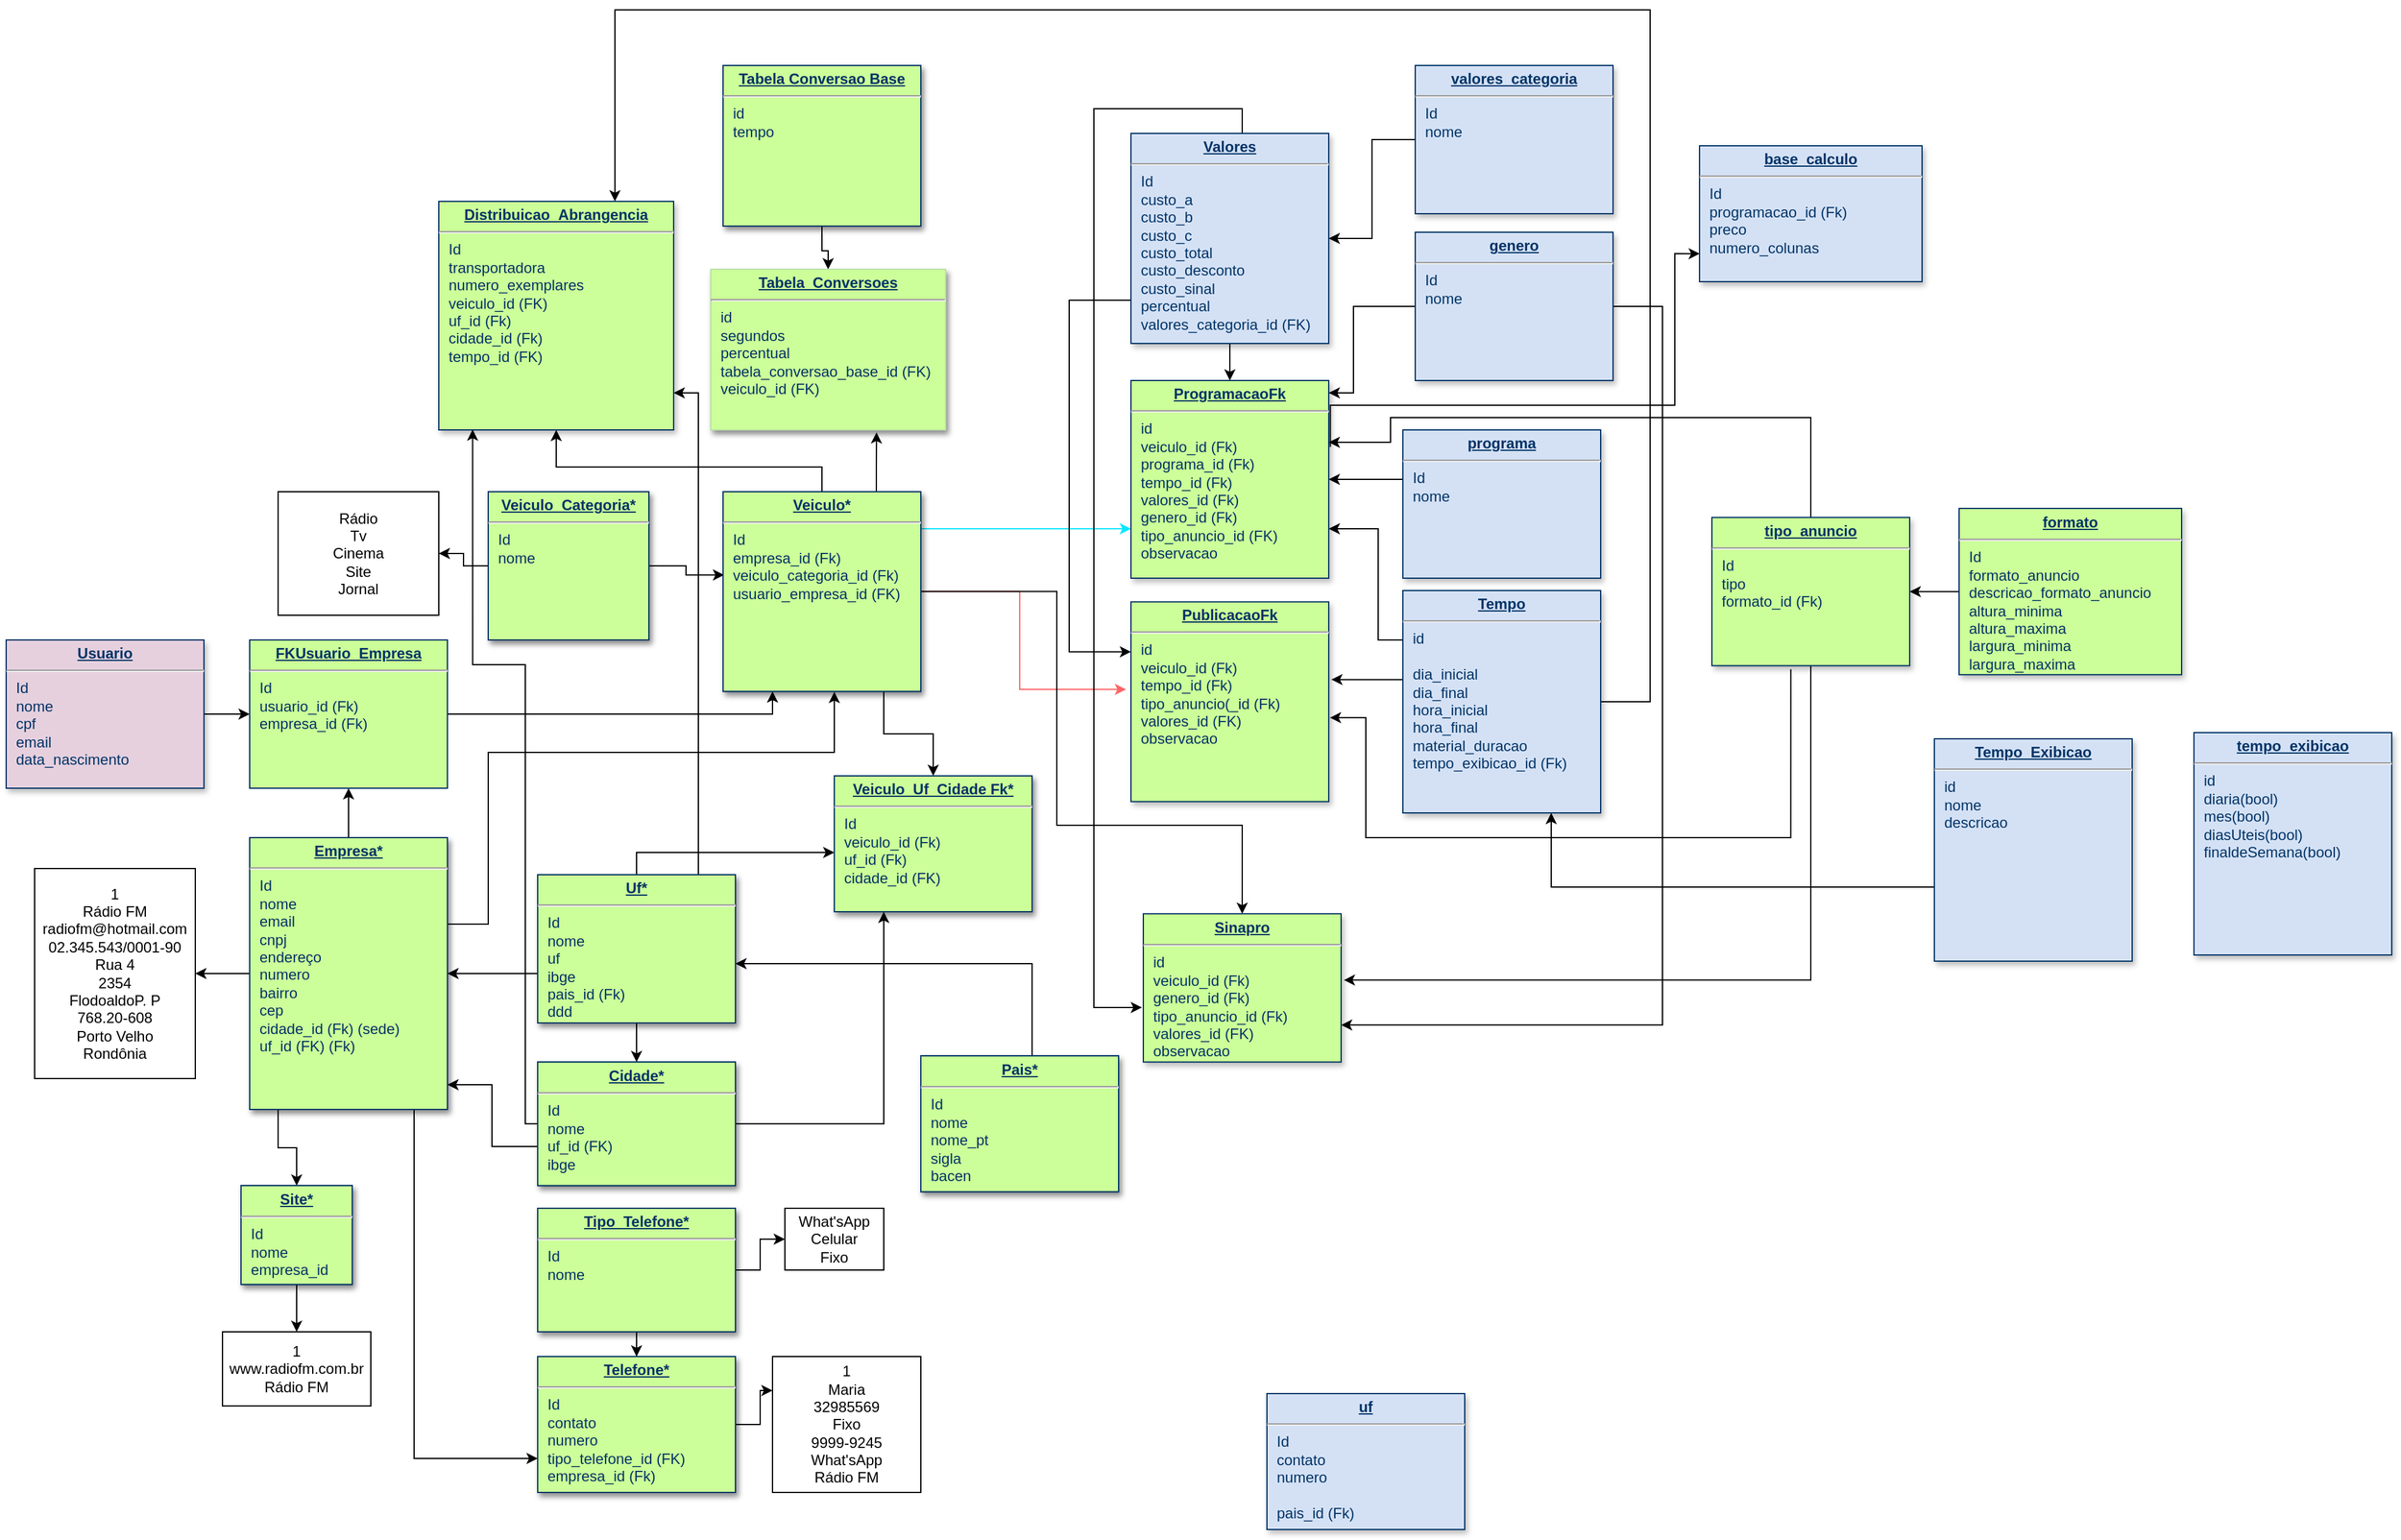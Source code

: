 <mxfile version="12.8.8" type="github">
  <diagram id="VvqGy8qrrSqzTx67XHq5" name="Página-1">
    <mxGraphModel dx="2913" dy="1724" grid="1" gridSize="10" guides="1" tooltips="1" connect="1" arrows="1" fold="1" page="1" pageScale="1" pageWidth="827" pageHeight="1169" math="0" shadow="0">
      <root>
        <mxCell id="0" />
        <mxCell id="1" parent="0" />
        <mxCell id="IHVAyDiuJe2hWlR-bfKC-25" style="edgeStyle=orthogonalEdgeStyle;rounded=0;orthogonalLoop=1;jettySize=auto;html=1;" parent="1" source="IHVAyDiuJe2hWlR-bfKC-1" target="IHVAyDiuJe2hWlR-bfKC-2" edge="1">
          <mxGeometry relative="1" as="geometry" />
        </mxCell>
        <mxCell id="IHVAyDiuJe2hWlR-bfKC-1" value="&lt;p style=&quot;margin: 0px ; margin-top: 4px ; text-align: center ; text-decoration: underline&quot;&gt;&lt;b&gt;Usuario&lt;/b&gt;&lt;/p&gt;&lt;hr&gt;&lt;p style=&quot;margin: 0px ; margin-left: 8px&quot;&gt;Id&lt;/p&gt;&lt;p style=&quot;margin: 0px ; margin-left: 8px&quot;&gt;nome&lt;/p&gt;&lt;p style=&quot;margin: 0px ; margin-left: 8px&quot;&gt;cpf&lt;/p&gt;&lt;p style=&quot;margin: 0px ; margin-left: 8px&quot;&gt;email&lt;/p&gt;&lt;p style=&quot;margin: 0px ; margin-left: 8px&quot;&gt;data_nascimento&lt;/p&gt;" style="verticalAlign=top;align=left;overflow=fill;fontSize=12;fontFamily=Helvetica;html=1;strokeColor=#003366;shadow=1;fillColor=#E6D0DE;fontColor=#003366" parent="1" vertex="1">
          <mxGeometry x="-980" y="170" width="160" height="120" as="geometry" />
        </mxCell>
        <mxCell id="IHVAyDiuJe2hWlR-bfKC-56" style="edgeStyle=orthogonalEdgeStyle;rounded=0;orthogonalLoop=1;jettySize=auto;html=1;entryX=0.25;entryY=1;entryDx=0;entryDy=0;" parent="1" source="IHVAyDiuJe2hWlR-bfKC-2" target="IHVAyDiuJe2hWlR-bfKC-7" edge="1">
          <mxGeometry relative="1" as="geometry">
            <Array as="points">
              <mxPoint x="-360" y="230" />
            </Array>
            <mxPoint x="-360" y="230" as="targetPoint" />
          </mxGeometry>
        </mxCell>
        <mxCell id="IHVAyDiuJe2hWlR-bfKC-2" value="&lt;p style=&quot;margin: 0px ; margin-top: 4px ; text-align: center ; text-decoration: underline&quot;&gt;&lt;b&gt;FKUsuario_Empresa&lt;/b&gt;&lt;/p&gt;&lt;hr&gt;&lt;p style=&quot;margin: 0px ; margin-left: 8px&quot;&gt;Id&lt;/p&gt;&lt;p style=&quot;margin: 0px ; margin-left: 8px&quot;&gt;usuario_id (Fk)&lt;/p&gt;&lt;p style=&quot;margin: 0px ; margin-left: 8px&quot;&gt;empresa_id (Fk)&lt;/p&gt;&lt;p style=&quot;margin: 0px ; margin-left: 8px&quot;&gt;&lt;br&gt;&lt;/p&gt;" style="verticalAlign=top;align=left;overflow=fill;fontSize=12;fontFamily=Helvetica;html=1;strokeColor=#003366;shadow=0;fillColor=#CCFF99;fontColor=#003366;direction=west;" parent="1" vertex="1">
          <mxGeometry x="-783" y="170" width="160" height="120" as="geometry" />
        </mxCell>
        <mxCell id="S3335GlJZNiLPeRAQWJQ-27" style="edgeStyle=orthogonalEdgeStyle;rounded=0;orthogonalLoop=1;jettySize=auto;html=1;entryX=0.005;entryY=0.417;entryDx=0;entryDy=0;entryPerimeter=0;" parent="1" source="IHVAyDiuJe2hWlR-bfKC-4" target="IHVAyDiuJe2hWlR-bfKC-7" edge="1">
          <mxGeometry relative="1" as="geometry" />
        </mxCell>
        <mxCell id="uRaay0qYqFroeMQSRzV6-13" style="edgeStyle=orthogonalEdgeStyle;rounded=0;orthogonalLoop=1;jettySize=auto;html=1;entryX=1;entryY=0.5;entryDx=0;entryDy=0;" parent="1" source="IHVAyDiuJe2hWlR-bfKC-4" target="uRaay0qYqFroeMQSRzV6-12" edge="1">
          <mxGeometry relative="1" as="geometry" />
        </mxCell>
        <mxCell id="IHVAyDiuJe2hWlR-bfKC-4" value="&lt;p style=&quot;margin: 0px ; margin-top: 4px ; text-align: center ; text-decoration: underline&quot;&gt;&lt;b&gt;Veiculo_Categoria*&lt;/b&gt;&lt;/p&gt;&lt;hr&gt;&lt;p style=&quot;margin: 0px ; margin-left: 8px&quot;&gt;Id&lt;/p&gt;&lt;p style=&quot;margin: 0px ; margin-left: 8px&quot;&gt;nome&lt;/p&gt;" style="verticalAlign=top;align=left;overflow=fill;fontSize=12;fontFamily=Helvetica;html=1;strokeColor=#003366;shadow=1;fillColor=#CCFF99;fontColor=#003366" parent="1" vertex="1">
          <mxGeometry x="-590" y="50" width="130" height="120" as="geometry" />
        </mxCell>
        <mxCell id="IHVAyDiuJe2hWlR-bfKC-70" style="edgeStyle=orthogonalEdgeStyle;rounded=0;orthogonalLoop=1;jettySize=auto;html=1;entryX=0;entryY=0.75;entryDx=0;entryDy=0;strokeColor=#0DE7FF;" parent="1" source="IHVAyDiuJe2hWlR-bfKC-7" target="IHVAyDiuJe2hWlR-bfKC-46" edge="1">
          <mxGeometry relative="1" as="geometry">
            <Array as="points">
              <mxPoint x="-150" y="80" />
              <mxPoint x="-150" y="80" />
            </Array>
          </mxGeometry>
        </mxCell>
        <mxCell id="S3335GlJZNiLPeRAQWJQ-18" style="edgeStyle=orthogonalEdgeStyle;rounded=0;orthogonalLoop=1;jettySize=auto;html=1;strokeColor=#FF6666;" parent="1" source="IHVAyDiuJe2hWlR-bfKC-7" edge="1">
          <mxGeometry relative="1" as="geometry">
            <mxPoint x="-74" y="210" as="targetPoint" />
            <Array as="points">
              <mxPoint x="-160" y="131" />
              <mxPoint x="-160" y="210" />
            </Array>
          </mxGeometry>
        </mxCell>
        <mxCell id="S3335GlJZNiLPeRAQWJQ-26" style="edgeStyle=orthogonalEdgeStyle;rounded=0;orthogonalLoop=1;jettySize=auto;html=1;entryX=0.706;entryY=1.015;entryDx=0;entryDy=0;entryPerimeter=0;" parent="1" source="IHVAyDiuJe2hWlR-bfKC-7" target="IHVAyDiuJe2hWlR-bfKC-72" edge="1">
          <mxGeometry relative="1" as="geometry">
            <mxPoint x="-320" y="-30" as="targetPoint" />
            <Array as="points">
              <mxPoint x="-276" y="30" />
              <mxPoint x="-276" y="30" />
            </Array>
          </mxGeometry>
        </mxCell>
        <mxCell id="VIZTpnqmuirVWNDH8mlG-4" style="edgeStyle=orthogonalEdgeStyle;rounded=0;orthogonalLoop=1;jettySize=auto;html=1;strokeColor=#000000;entryX=0.5;entryY=1;entryDx=0;entryDy=0;" parent="1" source="IHVAyDiuJe2hWlR-bfKC-7" target="Db5_0AzRxlFm09WnYyrj-18" edge="1">
          <mxGeometry relative="1" as="geometry">
            <mxPoint x="-460" y="-10" as="targetPoint" />
            <Array as="points">
              <mxPoint x="-320" y="30" />
              <mxPoint x="-535" y="30" />
            </Array>
          </mxGeometry>
        </mxCell>
        <mxCell id="3JUktmmr_IrkGArznt6v-7" style="edgeStyle=orthogonalEdgeStyle;rounded=0;orthogonalLoop=1;jettySize=auto;html=1;" parent="1" source="IHVAyDiuJe2hWlR-bfKC-7" target="S3335GlJZNiLPeRAQWJQ-48" edge="1">
          <mxGeometry relative="1" as="geometry">
            <Array as="points">
              <mxPoint x="-130" y="131" />
              <mxPoint x="-130" y="320" />
              <mxPoint x="20" y="320" />
            </Array>
          </mxGeometry>
        </mxCell>
        <mxCell id="uRaay0qYqFroeMQSRzV6-18" style="edgeStyle=orthogonalEdgeStyle;rounded=0;orthogonalLoop=1;jettySize=auto;html=1;entryX=0.5;entryY=0;entryDx=0;entryDy=0;" parent="1" source="IHVAyDiuJe2hWlR-bfKC-7" target="IHVAyDiuJe2hWlR-bfKC-83" edge="1">
          <mxGeometry relative="1" as="geometry">
            <Array as="points">
              <mxPoint x="-270" y="246" />
              <mxPoint x="-230" y="246" />
            </Array>
          </mxGeometry>
        </mxCell>
        <mxCell id="IHVAyDiuJe2hWlR-bfKC-7" value="&lt;p style=&quot;margin: 0px ; margin-top: 4px ; text-align: center ; text-decoration: underline&quot;&gt;&lt;b&gt;Veiculo*&lt;/b&gt;&lt;/p&gt;&lt;hr&gt;&lt;p style=&quot;margin: 0px ; margin-left: 8px&quot;&gt;Id&lt;/p&gt;&lt;p style=&quot;margin: 0px ; margin-left: 8px&quot;&gt;empresa_id (Fk)&lt;/p&gt;&lt;p style=&quot;margin: 0px ; margin-left: 8px&quot;&gt;veiculo_categoria_id (Fk)&lt;/p&gt;&lt;p style=&quot;margin: 0px ; margin-left: 8px&quot;&gt;usuario_empresa_id (FK)&lt;/p&gt;&lt;p style=&quot;margin: 0px 0px 0px 8px&quot;&gt;&lt;br&gt;&lt;/p&gt;&lt;div&gt;&lt;br&gt;&lt;/div&gt;&lt;p style=&quot;margin: 0px ; margin-left: 8px&quot;&gt;&lt;br&gt;&lt;/p&gt;" style="verticalAlign=top;align=left;overflow=fill;fontSize=12;fontFamily=Helvetica;html=1;strokeColor=#003366;shadow=1;fillColor=#CCFF99;fontColor=#003366" parent="1" vertex="1">
          <mxGeometry x="-400" y="50.0" width="160" height="161.64" as="geometry" />
        </mxCell>
        <mxCell id="IHVAyDiuJe2hWlR-bfKC-24" style="edgeStyle=orthogonalEdgeStyle;rounded=0;orthogonalLoop=1;jettySize=auto;html=1;entryX=0.5;entryY=0;entryDx=0;entryDy=0;" parent="1" source="IHVAyDiuJe2hWlR-bfKC-8" target="IHVAyDiuJe2hWlR-bfKC-2" edge="1">
          <mxGeometry relative="1" as="geometry" />
        </mxCell>
        <mxCell id="IHVAyDiuJe2hWlR-bfKC-57" style="edgeStyle=orthogonalEdgeStyle;rounded=0;orthogonalLoop=1;jettySize=auto;html=1;" parent="1" source="IHVAyDiuJe2hWlR-bfKC-8" edge="1">
          <mxGeometry relative="1" as="geometry">
            <mxPoint x="-310" y="212" as="targetPoint" />
            <Array as="points">
              <mxPoint x="-590" y="400" />
              <mxPoint x="-590" y="261" />
              <mxPoint x="-310" y="261" />
              <mxPoint x="-310" y="212" />
            </Array>
          </mxGeometry>
        </mxCell>
        <mxCell id="owEOn5q1X3vnZ0hOoGGE-1" style="edgeStyle=orthogonalEdgeStyle;rounded=0;orthogonalLoop=1;jettySize=auto;html=1;entryX=0;entryY=0.75;entryDx=0;entryDy=0;" parent="1" source="IHVAyDiuJe2hWlR-bfKC-8" target="IHVAyDiuJe2hWlR-bfKC-32" edge="1">
          <mxGeometry relative="1" as="geometry">
            <mxPoint x="-700" y="840" as="targetPoint" />
            <Array as="points">
              <mxPoint x="-650" y="833" />
            </Array>
          </mxGeometry>
        </mxCell>
        <mxCell id="pWZ6Bo8y2bVhWnRweAg2-1" style="edgeStyle=orthogonalEdgeStyle;rounded=0;orthogonalLoop=1;jettySize=auto;html=1;entryX=0.5;entryY=0;entryDx=0;entryDy=0;" parent="1" source="IHVAyDiuJe2hWlR-bfKC-8" target="IHVAyDiuJe2hWlR-bfKC-36" edge="1">
          <mxGeometry relative="1" as="geometry">
            <Array as="points">
              <mxPoint x="-760" y="581" />
              <mxPoint x="-745" y="581" />
            </Array>
          </mxGeometry>
        </mxCell>
        <mxCell id="uRaay0qYqFroeMQSRzV6-11" style="edgeStyle=orthogonalEdgeStyle;rounded=0;orthogonalLoop=1;jettySize=auto;html=1;entryX=1;entryY=0.5;entryDx=0;entryDy=0;" parent="1" source="IHVAyDiuJe2hWlR-bfKC-8" target="uRaay0qYqFroeMQSRzV6-8" edge="1">
          <mxGeometry relative="1" as="geometry" />
        </mxCell>
        <mxCell id="IHVAyDiuJe2hWlR-bfKC-8" value="&lt;p style=&quot;margin: 0px ; margin-top: 4px ; text-align: center ; text-decoration: underline&quot;&gt;&lt;b&gt;Empresa*&lt;/b&gt;&lt;/p&gt;&lt;hr&gt;&lt;p style=&quot;margin: 0px ; margin-left: 8px&quot;&gt;Id&lt;/p&gt;&lt;p style=&quot;margin: 0px ; margin-left: 8px&quot;&gt;nome&lt;/p&gt;&lt;p style=&quot;margin: 0px ; margin-left: 8px&quot;&gt;email&lt;/p&gt;&lt;p style=&quot;margin: 0px ; margin-left: 8px&quot;&gt;&lt;span&gt;cnpj&lt;/span&gt;&lt;br&gt;&lt;/p&gt;&lt;p style=&quot;margin: 0px ; margin-left: 8px&quot;&gt;endereço&lt;/p&gt;&lt;p style=&quot;margin: 0px ; margin-left: 8px&quot;&gt;numero&lt;/p&gt;&lt;p style=&quot;margin: 0px ; margin-left: 8px&quot;&gt;bairro&lt;/p&gt;&lt;p style=&quot;margin: 0px ; margin-left: 8px&quot;&gt;cep&lt;/p&gt;&lt;p style=&quot;margin: 0px ; margin-left: 8px&quot;&gt;cidade_id (Fk) (sede)&lt;/p&gt;&lt;p style=&quot;margin: 0px ; margin-left: 8px&quot;&gt;&lt;span&gt;uf_id (FK) (Fk)&lt;/span&gt;&lt;/p&gt;&lt;p style=&quot;margin: 0px ; margin-left: 8px&quot;&gt;&lt;br&gt;&lt;/p&gt;" style="verticalAlign=top;align=left;overflow=fill;fontSize=12;fontFamily=Helvetica;html=1;strokeColor=#003366;shadow=1;fillColor=#CCFF99;fontColor=#003366" parent="1" vertex="1">
          <mxGeometry x="-783" y="330" width="160" height="220" as="geometry" />
        </mxCell>
        <mxCell id="IHVAyDiuJe2hWlR-bfKC-61" style="edgeStyle=orthogonalEdgeStyle;rounded=0;orthogonalLoop=1;jettySize=auto;html=1;" parent="1" source="IHVAyDiuJe2hWlR-bfKC-18" target="IHVAyDiuJe2hWlR-bfKC-8" edge="1">
          <mxGeometry relative="1" as="geometry">
            <Array as="points">
              <mxPoint x="-587" y="580" />
              <mxPoint x="-587" y="530" />
            </Array>
          </mxGeometry>
        </mxCell>
        <mxCell id="S3335GlJZNiLPeRAQWJQ-10" style="edgeStyle=orthogonalEdgeStyle;rounded=0;orthogonalLoop=1;jettySize=auto;html=1;entryX=0.25;entryY=1;entryDx=0;entryDy=0;" parent="1" source="IHVAyDiuJe2hWlR-bfKC-18" target="IHVAyDiuJe2hWlR-bfKC-83" edge="1">
          <mxGeometry relative="1" as="geometry" />
        </mxCell>
        <mxCell id="IHVAyDiuJe2hWlR-bfKC-18" value="&lt;p style=&quot;margin: 0px ; margin-top: 4px ; text-align: center ; text-decoration: underline&quot;&gt;&lt;b&gt;Cidade*&lt;/b&gt;&lt;/p&gt;&lt;hr&gt;&lt;p style=&quot;margin: 0px ; margin-left: 8px&quot;&gt;Id&lt;/p&gt;&lt;p style=&quot;margin: 0px ; margin-left: 8px&quot;&gt;nome&lt;/p&gt;&lt;p style=&quot;margin: 0px ; margin-left: 8px&quot;&gt;uf_id (FK)&lt;/p&gt;&lt;p style=&quot;margin: 0px ; margin-left: 8px&quot;&gt;ibge&lt;/p&gt;&lt;p style=&quot;margin: 0px ; margin-left: 8px&quot;&gt;&lt;br&gt;&lt;/p&gt;" style="verticalAlign=top;align=left;overflow=fill;fontSize=12;fontFamily=Helvetica;html=1;strokeColor=#003366;shadow=1;fillColor=#CCFF99;fontColor=#003366" parent="1" vertex="1">
          <mxGeometry x="-550" y="511.64" width="160" height="100" as="geometry" />
        </mxCell>
        <mxCell id="IHVAyDiuJe2hWlR-bfKC-64" style="edgeStyle=orthogonalEdgeStyle;rounded=0;orthogonalLoop=1;jettySize=auto;html=1;entryX=0.5;entryY=0;entryDx=0;entryDy=0;" parent="1" source="IHVAyDiuJe2hWlR-bfKC-19" target="IHVAyDiuJe2hWlR-bfKC-18" edge="1">
          <mxGeometry relative="1" as="geometry" />
        </mxCell>
        <mxCell id="IHVAyDiuJe2hWlR-bfKC-65" style="edgeStyle=orthogonalEdgeStyle;rounded=0;orthogonalLoop=1;jettySize=auto;html=1;entryX=1;entryY=0.5;entryDx=0;entryDy=0;" parent="1" source="IHVAyDiuJe2hWlR-bfKC-19" target="IHVAyDiuJe2hWlR-bfKC-8" edge="1">
          <mxGeometry relative="1" as="geometry">
            <Array as="points">
              <mxPoint x="-570" y="440" />
              <mxPoint x="-570" y="440" />
            </Array>
          </mxGeometry>
        </mxCell>
        <mxCell id="S3335GlJZNiLPeRAQWJQ-12" style="edgeStyle=orthogonalEdgeStyle;rounded=0;orthogonalLoop=1;jettySize=auto;html=1;entryX=0;entryY=0.564;entryDx=0;entryDy=0;entryPerimeter=0;" parent="1" source="IHVAyDiuJe2hWlR-bfKC-19" target="IHVAyDiuJe2hWlR-bfKC-83" edge="1">
          <mxGeometry relative="1" as="geometry">
            <Array as="points">
              <mxPoint x="-470" y="342" />
            </Array>
          </mxGeometry>
        </mxCell>
        <mxCell id="IHVAyDiuJe2hWlR-bfKC-19" value="&lt;p style=&quot;margin: 0px ; margin-top: 4px ; text-align: center ; text-decoration: underline&quot;&gt;&lt;b&gt;Uf*&lt;/b&gt;&lt;/p&gt;&lt;hr&gt;&lt;p style=&quot;margin: 0px ; margin-left: 8px&quot;&gt;Id&lt;/p&gt;&lt;p style=&quot;margin: 0px ; margin-left: 8px&quot;&gt;nome&lt;/p&gt;&lt;p style=&quot;margin: 0px ; margin-left: 8px&quot;&gt;uf&lt;/p&gt;&lt;p style=&quot;margin: 0px ; margin-left: 8px&quot;&gt;ibge&lt;/p&gt;&lt;p style=&quot;margin: 0px ; margin-left: 8px&quot;&gt;pais_id (Fk)&lt;br&gt;&lt;/p&gt;&lt;p style=&quot;margin: 0px ; margin-left: 8px&quot;&gt;&lt;span&gt;ddd&lt;/span&gt;&lt;br&gt;&lt;/p&gt;&lt;p style=&quot;margin: 0px ; margin-left: 8px&quot;&gt;&lt;br&gt;&lt;/p&gt;" style="verticalAlign=top;align=left;overflow=fill;fontSize=12;fontFamily=Helvetica;html=1;strokeColor=#003366;shadow=1;fillColor=#CCFF99;fontColor=#003366" parent="1" vertex="1">
          <mxGeometry x="-550" y="360" width="160" height="120" as="geometry" />
        </mxCell>
        <mxCell id="IHVAyDiuJe2hWlR-bfKC-35" style="edgeStyle=orthogonalEdgeStyle;rounded=0;orthogonalLoop=1;jettySize=auto;html=1;" parent="1" source="IHVAyDiuJe2hWlR-bfKC-30" target="IHVAyDiuJe2hWlR-bfKC-32" edge="1">
          <mxGeometry relative="1" as="geometry" />
        </mxCell>
        <mxCell id="uRaay0qYqFroeMQSRzV6-2" style="edgeStyle=orthogonalEdgeStyle;rounded=0;orthogonalLoop=1;jettySize=auto;html=1;entryX=0;entryY=0.5;entryDx=0;entryDy=0;" parent="1" source="IHVAyDiuJe2hWlR-bfKC-30" target="pWZ6Bo8y2bVhWnRweAg2-4" edge="1">
          <mxGeometry relative="1" as="geometry" />
        </mxCell>
        <mxCell id="IHVAyDiuJe2hWlR-bfKC-30" value="&lt;p style=&quot;margin: 0px ; margin-top: 4px ; text-align: center ; text-decoration: underline&quot;&gt;&lt;b&gt;Tipo_Telefone*&lt;/b&gt;&lt;/p&gt;&lt;hr&gt;&lt;p style=&quot;margin: 0px ; margin-left: 8px&quot;&gt;Id&lt;/p&gt;&lt;p style=&quot;margin: 0px ; margin-left: 8px&quot;&gt;nome&lt;/p&gt;" style="verticalAlign=top;align=left;overflow=fill;fontSize=12;fontFamily=Helvetica;html=1;strokeColor=#003366;shadow=1;fillColor=#CCFF99;fontColor=#003366" parent="1" vertex="1">
          <mxGeometry x="-550" y="630" width="160" height="100" as="geometry" />
        </mxCell>
        <mxCell id="uRaay0qYqFroeMQSRzV6-4" style="edgeStyle=orthogonalEdgeStyle;rounded=0;orthogonalLoop=1;jettySize=auto;html=1;entryX=0;entryY=0.25;entryDx=0;entryDy=0;" parent="1" source="IHVAyDiuJe2hWlR-bfKC-32" target="uRaay0qYqFroeMQSRzV6-3" edge="1">
          <mxGeometry relative="1" as="geometry" />
        </mxCell>
        <mxCell id="IHVAyDiuJe2hWlR-bfKC-32" value="&lt;p style=&quot;margin: 0px ; margin-top: 4px ; text-align: center ; text-decoration: underline&quot;&gt;&lt;b&gt;Telefone*&lt;/b&gt;&lt;/p&gt;&lt;hr&gt;&lt;p style=&quot;margin: 0px ; margin-left: 8px&quot;&gt;Id&lt;/p&gt;&lt;p style=&quot;margin: 0px ; margin-left: 8px&quot;&gt;contato&lt;/p&gt;&lt;p style=&quot;margin: 0px ; margin-left: 8px&quot;&gt;numero&lt;/p&gt;&lt;p style=&quot;margin: 0px ; margin-left: 8px&quot;&gt;tipo_telefone_id (FK)&lt;/p&gt;&lt;p style=&quot;margin: 0px ; margin-left: 8px&quot;&gt;empresa_id (Fk)&lt;/p&gt;" style="verticalAlign=top;align=left;overflow=fill;fontSize=12;fontFamily=Helvetica;html=1;strokeColor=#003366;shadow=1;fillColor=#CCFF99;fontColor=#003366" parent="1" vertex="1">
          <mxGeometry x="-550" y="750" width="160" height="110" as="geometry" />
        </mxCell>
        <mxCell id="uRaay0qYqFroeMQSRzV6-6" style="edgeStyle=orthogonalEdgeStyle;rounded=0;orthogonalLoop=1;jettySize=auto;html=1;entryX=0.5;entryY=0;entryDx=0;entryDy=0;" parent="1" source="IHVAyDiuJe2hWlR-bfKC-36" target="uRaay0qYqFroeMQSRzV6-5" edge="1">
          <mxGeometry relative="1" as="geometry" />
        </mxCell>
        <mxCell id="IHVAyDiuJe2hWlR-bfKC-36" value="&lt;p style=&quot;margin: 0px ; margin-top: 4px ; text-align: center ; text-decoration: underline&quot;&gt;&lt;b&gt;Site*&lt;/b&gt;&lt;/p&gt;&lt;hr&gt;&lt;p style=&quot;margin: 0px ; margin-left: 8px&quot;&gt;Id&lt;/p&gt;&lt;p style=&quot;margin: 0px ; margin-left: 8px&quot;&gt;nome&lt;/p&gt;&lt;p style=&quot;margin: 0px ; margin-left: 8px&quot;&gt;empresa_id&lt;/p&gt;" style="verticalAlign=top;align=left;overflow=fill;fontSize=12;fontFamily=Helvetica;html=1;strokeColor=#003366;shadow=1;fillColor=#CCFF99;fontColor=#003366" parent="1" vertex="1">
          <mxGeometry x="-790" y="611.64" width="90" height="80" as="geometry" />
        </mxCell>
        <mxCell id="IHVAyDiuJe2hWlR-bfKC-49" style="edgeStyle=orthogonalEdgeStyle;rounded=0;orthogonalLoop=1;jettySize=auto;html=1;entryX=1;entryY=0.5;entryDx=0;entryDy=0;" parent="1" source="IHVAyDiuJe2hWlR-bfKC-43" target="IHVAyDiuJe2hWlR-bfKC-46" edge="1">
          <mxGeometry relative="1" as="geometry">
            <mxPoint x="100" y="40" as="targetPoint" />
            <Array as="points">
              <mxPoint x="120" y="40" />
              <mxPoint x="120" y="40" />
            </Array>
          </mxGeometry>
        </mxCell>
        <mxCell id="IHVAyDiuJe2hWlR-bfKC-43" value="&lt;p style=&quot;margin: 0px ; margin-top: 4px ; text-align: center ; text-decoration: underline&quot;&gt;&lt;b&gt;programa&lt;/b&gt;&lt;/p&gt;&lt;hr&gt;&lt;p style=&quot;margin: 0px ; margin-left: 8px&quot;&gt;Id&lt;/p&gt;&lt;p style=&quot;margin: 0px ; margin-left: 8px&quot;&gt;nome&lt;/p&gt;" style="verticalAlign=top;align=left;overflow=fill;fontSize=12;fontFamily=Helvetica;html=1;strokeColor=#003366;shadow=1;fillColor=#D4E1F5;fontColor=#003366" parent="1" vertex="1">
          <mxGeometry x="150" width="160" height="120" as="geometry" />
        </mxCell>
        <mxCell id="S3335GlJZNiLPeRAQWJQ-31" style="edgeStyle=orthogonalEdgeStyle;rounded=0;orthogonalLoop=1;jettySize=auto;html=1;exitX=0;exitY=0.25;exitDx=0;exitDy=0;entryX=1.013;entryY=0.389;entryDx=0;entryDy=0;strokeColor=#000000;entryPerimeter=0;" parent="1" source="IHVAyDiuJe2hWlR-bfKC-44" target="S3335GlJZNiLPeRAQWJQ-9" edge="1">
          <mxGeometry relative="1" as="geometry">
            <Array as="points">
              <mxPoint x="150" y="202" />
            </Array>
          </mxGeometry>
        </mxCell>
        <mxCell id="S3335GlJZNiLPeRAQWJQ-47" style="edgeStyle=orthogonalEdgeStyle;rounded=0;orthogonalLoop=1;jettySize=auto;html=1;strokeColor=#000000;entryX=1;entryY=0.75;entryDx=0;entryDy=0;" parent="1" source="IHVAyDiuJe2hWlR-bfKC-44" target="IHVAyDiuJe2hWlR-bfKC-46" edge="1">
          <mxGeometry relative="1" as="geometry">
            <mxPoint x="120" y="80" as="targetPoint" />
            <Array as="points">
              <mxPoint x="130" y="170" />
              <mxPoint x="130" y="80" />
            </Array>
          </mxGeometry>
        </mxCell>
        <mxCell id="qbDOcD4TU3z6iaF9TCTb-19" style="edgeStyle=orthogonalEdgeStyle;rounded=0;orthogonalLoop=1;jettySize=auto;html=1;entryX=0.75;entryY=0;entryDx=0;entryDy=0;" edge="1" parent="1" source="IHVAyDiuJe2hWlR-bfKC-44" target="Db5_0AzRxlFm09WnYyrj-18">
          <mxGeometry relative="1" as="geometry">
            <mxPoint x="340" y="-340" as="targetPoint" />
            <Array as="points">
              <mxPoint x="350" y="220" />
              <mxPoint x="350" y="-340" />
              <mxPoint x="-487" y="-340" />
            </Array>
          </mxGeometry>
        </mxCell>
        <mxCell id="IHVAyDiuJe2hWlR-bfKC-44" value="&lt;p style=&quot;margin: 0px ; margin-top: 4px ; text-align: center ; text-decoration: underline&quot;&gt;&lt;b&gt;Tempo&lt;/b&gt;&lt;/p&gt;&lt;hr&gt;&lt;p style=&quot;margin: 0px ; margin-left: 8px&quot;&gt;id&lt;/p&gt;&lt;p style=&quot;margin: 0px ; margin-left: 8px&quot;&gt;&lt;br&gt;&lt;/p&gt;&lt;p style=&quot;margin: 0px ; margin-left: 8px&quot;&gt;&lt;span&gt;dia_inicial&lt;/span&gt;&lt;br&gt;&lt;/p&gt;&lt;p style=&quot;margin: 0px ; margin-left: 8px&quot;&gt;dia_final&lt;/p&gt;&lt;p style=&quot;margin: 0px ; margin-left: 8px&quot;&gt;hora_inicial&lt;/p&gt;&lt;p style=&quot;margin: 0px ; margin-left: 8px&quot;&gt;hora_final&lt;/p&gt;&lt;p style=&quot;margin: 0px ; margin-left: 8px&quot;&gt;material_duracao&lt;/p&gt;&lt;p style=&quot;margin: 0px ; margin-left: 8px&quot;&gt;tempo_exibicao_id (Fk)&lt;/p&gt;" style="verticalAlign=top;align=left;overflow=fill;fontSize=12;fontFamily=Helvetica;html=1;strokeColor=#003366;shadow=1;fillColor=#D4E1F5;fontColor=#003366" parent="1" vertex="1">
          <mxGeometry x="150" y="130" width="160" height="180" as="geometry" />
        </mxCell>
        <mxCell id="Db5_0AzRxlFm09WnYyrj-17" style="edgeStyle=orthogonalEdgeStyle;rounded=0;orthogonalLoop=1;jettySize=auto;html=1;entryX=0.001;entryY=0.794;entryDx=0;entryDy=0;entryPerimeter=0;exitX=1.008;exitY=0.336;exitDx=0;exitDy=0;exitPerimeter=0;" parent="1" source="IHVAyDiuJe2hWlR-bfKC-46" target="Db5_0AzRxlFm09WnYyrj-10" edge="1">
          <mxGeometry relative="1" as="geometry">
            <mxPoint x="130" y="10" as="sourcePoint" />
            <Array as="points">
              <mxPoint x="91" y="-20" />
              <mxPoint x="370" y="-20" />
              <mxPoint x="370" y="-143" />
            </Array>
          </mxGeometry>
        </mxCell>
        <mxCell id="IHVAyDiuJe2hWlR-bfKC-46" value="&lt;p style=&quot;margin: 0px ; margin-top: 4px ; text-align: center ; text-decoration: underline&quot;&gt;&lt;b&gt;ProgramacaoFk&lt;/b&gt;&lt;/p&gt;&lt;hr&gt;&lt;p style=&quot;margin: 0px ; margin-left: 8px&quot;&gt;id&lt;/p&gt;&lt;p style=&quot;margin: 0px ; margin-left: 8px&quot;&gt;&lt;span&gt;veiculo_id (Fk)&lt;/span&gt;&lt;br&gt;&lt;/p&gt;&lt;p style=&quot;margin: 0px ; margin-left: 8px&quot;&gt;&lt;span&gt;programa_id (Fk)&lt;/span&gt;&lt;br&gt;&lt;/p&gt;&lt;p style=&quot;margin: 0px ; margin-left: 8px&quot;&gt;tempo_id (Fk)&lt;br&gt;&lt;/p&gt;&lt;p style=&quot;margin: 0px ; margin-left: 8px&quot;&gt;valores_id (Fk)&lt;/p&gt;&lt;p style=&quot;margin: 0px ; margin-left: 8px&quot;&gt;genero_id (Fk)&lt;/p&gt;&lt;p style=&quot;margin: 0px ; margin-left: 8px&quot;&gt;tipo_anuncio_id (FK)&lt;br&gt;&lt;/p&gt;&lt;p style=&quot;margin: 0px ; margin-left: 8px&quot;&gt;observacao&lt;/p&gt;&lt;p style=&quot;margin: 0px ; margin-left: 8px&quot;&gt;&lt;br&gt;&lt;/p&gt;&lt;p style=&quot;margin: 0px 0px 0px 8px&quot;&gt;&lt;br&gt;&lt;/p&gt;" style="verticalAlign=top;align=left;overflow=fill;fontSize=12;fontFamily=Helvetica;html=1;strokeColor=#003366;shadow=1;fillColor=#CCFF99;fontColor=#003366" parent="1" vertex="1">
          <mxGeometry x="-70" y="-40" width="160" height="160" as="geometry" />
        </mxCell>
        <mxCell id="IHVAyDiuJe2hWlR-bfKC-72" value="&lt;p style=&quot;margin: 0px ; margin-top: 4px ; text-align: center ; text-decoration: underline&quot;&gt;&lt;b&gt;Tabela_Conversoes&lt;/b&gt;&lt;/p&gt;&lt;hr&gt;&lt;p style=&quot;margin: 0px ; margin-left: 8px&quot;&gt;id&lt;/p&gt;&lt;p style=&quot;margin: 0px ; margin-left: 8px&quot;&gt;&lt;span&gt;segundos&lt;/span&gt;&lt;br&gt;&lt;/p&gt;&lt;p style=&quot;margin: 0px ; margin-left: 8px&quot;&gt;percentual&lt;/p&gt;&lt;p style=&quot;margin: 0px 0px 0px 8px&quot;&gt;tabela_conversao_base_id (FK)&lt;/p&gt;&lt;p style=&quot;margin: 0px ; margin-left: 8px&quot;&gt;veiculo_id (FK)&lt;/p&gt;" style="verticalAlign=top;align=left;overflow=fill;fontSize=12;fontFamily=Helvetica;html=1;strokeColor=#B9E0A5;shadow=1;fillColor=#99FF99;fontColor=#003366" parent="1" vertex="1">
          <mxGeometry x="-410" y="-130" width="190" height="130" as="geometry" />
        </mxCell>
        <mxCell id="IHVAyDiuJe2hWlR-bfKC-74" style="edgeStyle=orthogonalEdgeStyle;rounded=0;orthogonalLoop=1;jettySize=auto;html=1;" parent="1" source="IHVAyDiuJe2hWlR-bfKC-73" target="IHVAyDiuJe2hWlR-bfKC-72" edge="1">
          <mxGeometry relative="1" as="geometry" />
        </mxCell>
        <mxCell id="IHVAyDiuJe2hWlR-bfKC-73" value="&lt;p style=&quot;margin: 0px ; margin-top: 4px ; text-align: center ; text-decoration: underline&quot;&gt;&lt;b&gt;Tabela Conversao Base&lt;/b&gt;&lt;/p&gt;&lt;hr&gt;&lt;p style=&quot;margin: 0px ; margin-left: 8px&quot;&gt;id&lt;/p&gt;&lt;p style=&quot;margin: 0px ; margin-left: 8px&quot;&gt;tempo&lt;/p&gt;&lt;p style=&quot;margin: 0px ; margin-left: 8px&quot;&gt;&lt;br&gt;&lt;/p&gt;" style="verticalAlign=top;align=left;overflow=fill;fontSize=12;fontFamily=Helvetica;html=1;strokeColor=#003366;shadow=1;fillColor=#D4E1F5;fontColor=#003366" parent="1" vertex="1">
          <mxGeometry x="-400" y="-295" width="160" height="130" as="geometry" />
        </mxCell>
        <mxCell id="IHVAyDiuJe2hWlR-bfKC-83" value="&lt;p style=&quot;margin: 0px ; margin-top: 4px ; text-align: center ; text-decoration: underline&quot;&gt;&lt;b&gt;Veiculo_Uf_Cidade Fk*&lt;/b&gt;&lt;/p&gt;&lt;hr&gt;&lt;p style=&quot;margin: 0px ; margin-left: 8px&quot;&gt;Id&lt;/p&gt;&lt;p style=&quot;margin: 0px ; margin-left: 8px&quot;&gt;veiculo_id (Fk)&lt;/p&gt;&lt;p style=&quot;margin: 0px ; margin-left: 8px&quot;&gt;uf_id (Fk)&lt;/p&gt;&lt;p style=&quot;margin: 0px ; margin-left: 8px&quot;&gt;cidade_id (FK)&lt;/p&gt;" style="verticalAlign=top;align=left;overflow=fill;fontSize=12;fontFamily=Helvetica;html=1;strokeColor=#003366;shadow=1;fillColor=#CCFF99;fontColor=#003366" parent="1" vertex="1">
          <mxGeometry x="-310" y="280" width="160" height="110" as="geometry" />
        </mxCell>
        <mxCell id="S3335GlJZNiLPeRAQWJQ-9" value="&lt;p style=&quot;margin: 0px ; margin-top: 4px ; text-align: center ; text-decoration: underline&quot;&gt;&lt;b&gt;PublicacaoFk&lt;/b&gt;&lt;/p&gt;&lt;hr&gt;&lt;p style=&quot;margin: 0px ; margin-left: 8px&quot;&gt;id&lt;/p&gt;&lt;p style=&quot;margin: 0px ; margin-left: 8px&quot;&gt;&lt;span&gt;veiculo_id (Fk)&lt;/span&gt;&lt;br&gt;&lt;/p&gt;&lt;p style=&quot;margin: 0px ; margin-left: 8px&quot;&gt;&lt;span&gt;tempo_id (Fk)&lt;/span&gt;&lt;br&gt;&lt;/p&gt;&lt;p style=&quot;margin: 0px ; margin-left: 8px&quot;&gt;tipo_anuncio(_id (Fk)&lt;/p&gt;&lt;p style=&quot;margin: 0px ; margin-left: 8px&quot;&gt;valores_id (FK)&lt;/p&gt;&lt;p style=&quot;margin: 0px ; margin-left: 8px&quot;&gt;observacao&lt;/p&gt;&lt;p style=&quot;margin: 0px ; margin-left: 8px&quot;&gt;&lt;br&gt;&lt;/p&gt;&lt;p style=&quot;margin: 0px 0px 0px 8px&quot;&gt;&lt;br&gt;&lt;/p&gt;" style="verticalAlign=top;align=left;overflow=fill;fontSize=12;fontFamily=Helvetica;html=1;strokeColor=#003366;shadow=1;fillColor=#CCFF99;fontColor=#003366" parent="1" vertex="1">
          <mxGeometry x="-70" y="139.18" width="160" height="161.64" as="geometry" />
        </mxCell>
        <mxCell id="S3335GlJZNiLPeRAQWJQ-20" style="edgeStyle=orthogonalEdgeStyle;rounded=0;orthogonalLoop=1;jettySize=auto;html=1;entryX=1;entryY=0.5;entryDx=0;entryDy=0;" parent="1" source="S3335GlJZNiLPeRAQWJQ-14" target="S3335GlJZNiLPeRAQWJQ-15" edge="1">
          <mxGeometry relative="1" as="geometry" />
        </mxCell>
        <mxCell id="S3335GlJZNiLPeRAQWJQ-14" value="&lt;p style=&quot;margin: 0px ; margin-top: 4px ; text-align: center ; text-decoration: underline&quot;&gt;&lt;b&gt;formato&lt;/b&gt;&lt;/p&gt;&lt;hr&gt;&lt;p style=&quot;margin: 0px ; margin-left: 8px&quot;&gt;Id&lt;/p&gt;&lt;p style=&quot;margin: 0px ; margin-left: 8px&quot;&gt;formato_anuncio&lt;/p&gt;&lt;p style=&quot;margin: 0px ; margin-left: 8px&quot;&gt;descricao_formato_anuncio&lt;/p&gt;&lt;p style=&quot;margin: 0px ; margin-left: 8px&quot;&gt;altura_minima&lt;/p&gt;&lt;p style=&quot;margin: 0px ; margin-left: 8px&quot;&gt;altura_maxima&lt;br&gt;&lt;/p&gt;&lt;p style=&quot;margin: 0px 0px 0px 8px&quot;&gt;largura_minima&lt;/p&gt;&lt;p style=&quot;margin: 0px 0px 0px 8px&quot;&gt;largura_maxima&lt;/p&gt;&lt;p style=&quot;margin: 0px ; margin-left: 8px&quot;&gt;cor&lt;/p&gt;&lt;p style=&quot;margin: 0px ; margin-left: 8px&quot;&gt;&lt;br&gt;&lt;/p&gt;&lt;p style=&quot;margin: 0px ; margin-left: 8px&quot;&gt;&lt;br&gt;&lt;/p&gt;" style="verticalAlign=top;align=left;overflow=fill;fontSize=12;fontFamily=Helvetica;html=1;strokeColor=#003366;shadow=1;fillColor=#CCFF99;fontColor=#003366" parent="1" vertex="1">
          <mxGeometry x="600" y="63.53" width="180" height="134.59" as="geometry" />
        </mxCell>
        <mxCell id="S3335GlJZNiLPeRAQWJQ-21" style="edgeStyle=orthogonalEdgeStyle;rounded=0;orthogonalLoop=1;jettySize=auto;html=1;entryX=1.006;entryY=0.58;entryDx=0;entryDy=0;entryPerimeter=0;exitX=0.399;exitY=1.024;exitDx=0;exitDy=0;exitPerimeter=0;" parent="1" source="S3335GlJZNiLPeRAQWJQ-15" target="S3335GlJZNiLPeRAQWJQ-9" edge="1">
          <mxGeometry relative="1" as="geometry">
            <mxPoint x="120" y="230" as="targetPoint" />
            <Array as="points">
              <mxPoint x="464" y="330" />
              <mxPoint x="120" y="330" />
              <mxPoint x="120" y="233" />
            </Array>
            <mxPoint x="630" y="256" as="sourcePoint" />
          </mxGeometry>
        </mxCell>
        <mxCell id="Db5_0AzRxlFm09WnYyrj-7" style="edgeStyle=orthogonalEdgeStyle;rounded=0;orthogonalLoop=1;jettySize=auto;html=1;exitX=0.5;exitY=0;exitDx=0;exitDy=0;" parent="1" source="S3335GlJZNiLPeRAQWJQ-15" edge="1">
          <mxGeometry relative="1" as="geometry">
            <mxPoint x="90" y="10" as="targetPoint" />
            <Array as="points">
              <mxPoint x="480" y="-10" />
              <mxPoint x="140" y="-10" />
              <mxPoint x="140" y="10" />
            </Array>
          </mxGeometry>
        </mxCell>
        <mxCell id="3JUktmmr_IrkGArznt6v-1" style="edgeStyle=orthogonalEdgeStyle;rounded=0;orthogonalLoop=1;jettySize=auto;html=1;entryX=1.014;entryY=0.447;entryDx=0;entryDy=0;entryPerimeter=0;" parent="1" source="S3335GlJZNiLPeRAQWJQ-15" target="S3335GlJZNiLPeRAQWJQ-48" edge="1">
          <mxGeometry relative="1" as="geometry">
            <mxPoint x="480" y="450" as="targetPoint" />
            <Array as="points">
              <mxPoint x="480" y="445" />
            </Array>
          </mxGeometry>
        </mxCell>
        <mxCell id="S3335GlJZNiLPeRAQWJQ-15" value="&lt;p style=&quot;margin: 0px ; margin-top: 4px ; text-align: center ; text-decoration: underline&quot;&gt;&lt;b&gt;tipo_anuncio&lt;/b&gt;&lt;/p&gt;&lt;hr&gt;&lt;p style=&quot;margin: 0px ; margin-left: 8px&quot;&gt;Id&lt;/p&gt;&lt;p style=&quot;margin: 0px ; margin-left: 8px&quot;&gt;tipo&lt;/p&gt;&lt;p style=&quot;margin: 0px ; margin-left: 8px&quot;&gt;formato_id (Fk)&lt;/p&gt;" style="verticalAlign=top;align=left;overflow=fill;fontSize=12;fontFamily=Helvetica;html=1;strokeColor=#003366;shadow=1;fillColor=#CCFF99;fontColor=#003366" parent="1" vertex="1">
          <mxGeometry x="400" y="70.82" width="160" height="120" as="geometry" />
        </mxCell>
        <mxCell id="S3335GlJZNiLPeRAQWJQ-39" style="edgeStyle=orthogonalEdgeStyle;rounded=0;orthogonalLoop=1;jettySize=auto;html=1;strokeColor=#000000;" parent="1" source="S3335GlJZNiLPeRAQWJQ-32" target="IHVAyDiuJe2hWlR-bfKC-46" edge="1">
          <mxGeometry relative="1" as="geometry">
            <Array as="points">
              <mxPoint x="10" y="-120" />
              <mxPoint x="10" y="-120" />
            </Array>
          </mxGeometry>
        </mxCell>
        <mxCell id="S3335GlJZNiLPeRAQWJQ-41" style="edgeStyle=orthogonalEdgeStyle;rounded=0;orthogonalLoop=1;jettySize=auto;html=1;strokeColor=#000000;entryX=0;entryY=0.25;entryDx=0;entryDy=0;" parent="1" source="S3335GlJZNiLPeRAQWJQ-32" target="S3335GlJZNiLPeRAQWJQ-9" edge="1">
          <mxGeometry relative="1" as="geometry">
            <mxPoint x="-110" y="410" as="targetPoint" />
            <Array as="points">
              <mxPoint x="-60" y="-105" />
              <mxPoint x="-120" y="-105" />
              <mxPoint x="-120" y="180" />
            </Array>
          </mxGeometry>
        </mxCell>
        <mxCell id="Db5_0AzRxlFm09WnYyrj-6" style="edgeStyle=orthogonalEdgeStyle;rounded=0;orthogonalLoop=1;jettySize=auto;html=1;entryX=-0.007;entryY=0.632;entryDx=0;entryDy=0;entryPerimeter=0;" parent="1" source="S3335GlJZNiLPeRAQWJQ-32" target="S3335GlJZNiLPeRAQWJQ-48" edge="1">
          <mxGeometry relative="1" as="geometry">
            <mxPoint x="-90" y="463.333" as="targetPoint" />
            <Array as="points">
              <mxPoint x="20" y="-260" />
              <mxPoint x="-100" y="-260" />
              <mxPoint x="-100" y="468" />
            </Array>
          </mxGeometry>
        </mxCell>
        <mxCell id="S3335GlJZNiLPeRAQWJQ-32" value="&lt;p style=&quot;margin: 0px ; margin-top: 4px ; text-align: center ; text-decoration: underline&quot;&gt;&lt;b&gt;Valores&lt;/b&gt;&lt;/p&gt;&lt;hr&gt;&lt;p style=&quot;margin: 0px ; margin-left: 8px&quot;&gt;Id&lt;/p&gt;&lt;p style=&quot;margin: 0px ; margin-left: 8px&quot;&gt;&lt;span&gt;custo_a&lt;/span&gt;&lt;br&gt;&lt;/p&gt;&lt;p style=&quot;margin: 0px ; margin-left: 8px&quot;&gt;custo_b&lt;span&gt;&lt;br&gt;&lt;/span&gt;&lt;/p&gt;&lt;p style=&quot;margin: 0px ; margin-left: 8px&quot;&gt;custo_c&lt;br&gt;&lt;/p&gt;&lt;p style=&quot;margin: 0px ; margin-left: 8px&quot;&gt;custo_total&lt;/p&gt;&lt;p style=&quot;margin: 0px ; margin-left: 8px&quot;&gt;&lt;span style=&quot;text-align: center&quot;&gt;custo_desconto&lt;/span&gt;&lt;/p&gt;&lt;p style=&quot;margin: 0px ; margin-left: 8px&quot;&gt;custo_sinal&lt;/p&gt;&lt;p style=&quot;margin: 0px ; margin-left: 8px&quot;&gt;&lt;span style=&quot;text-align: center&quot;&gt;percentual&lt;/span&gt;&lt;br&gt;&lt;/p&gt;&lt;p style=&quot;margin: 0px ; margin-left: 8px&quot;&gt;valores_categoria_id (FK)&lt;span style=&quot;text-align: center&quot;&gt;&lt;br&gt;&lt;/span&gt;&lt;/p&gt;&lt;p style=&quot;margin: 0px ; margin-left: 8px&quot;&gt;&lt;br&gt;&lt;/p&gt;" style="verticalAlign=top;align=left;overflow=fill;fontSize=12;fontFamily=Helvetica;html=1;strokeColor=#003366;shadow=1;fillColor=#D4E1F5;fontColor=#003366" parent="1" vertex="1">
          <mxGeometry x="-70" y="-240" width="160" height="170" as="geometry" />
        </mxCell>
        <mxCell id="S3335GlJZNiLPeRAQWJQ-38" style="edgeStyle=orthogonalEdgeStyle;rounded=0;orthogonalLoop=1;jettySize=auto;html=1;strokeColor=#000000;entryX=1;entryY=0.5;entryDx=0;entryDy=0;" parent="1" source="S3335GlJZNiLPeRAQWJQ-35" target="S3335GlJZNiLPeRAQWJQ-32" edge="1">
          <mxGeometry relative="1" as="geometry">
            <mxPoint x="320" y="-80" as="targetPoint" />
          </mxGeometry>
        </mxCell>
        <mxCell id="S3335GlJZNiLPeRAQWJQ-35" value="&lt;p style=&quot;margin: 0px ; margin-top: 4px ; text-align: center ; text-decoration: underline&quot;&gt;&lt;b&gt;valores_categoria&lt;/b&gt;&lt;/p&gt;&lt;hr&gt;&lt;p style=&quot;margin: 0px ; margin-left: 8px&quot;&gt;Id&lt;/p&gt;&lt;p style=&quot;margin: 0px ; margin-left: 8px&quot;&gt;nome&lt;/p&gt;&lt;p style=&quot;margin: 0px ; margin-left: 8px&quot;&gt;&lt;br&gt;&lt;/p&gt;&lt;p style=&quot;margin: 0px ; margin-left: 8px&quot;&gt;&lt;br&gt;&lt;/p&gt;&lt;p style=&quot;margin: 0px ; margin-left: 8px&quot;&gt;&lt;br&gt;&lt;/p&gt;" style="verticalAlign=top;align=left;overflow=fill;fontSize=12;fontFamily=Helvetica;html=1;strokeColor=#003366;shadow=1;fillColor=#D4E1F5;fontColor=#003366" parent="1" vertex="1">
          <mxGeometry x="160" y="-295" width="160" height="120" as="geometry" />
        </mxCell>
        <mxCell id="S3335GlJZNiLPeRAQWJQ-46" style="edgeStyle=orthogonalEdgeStyle;rounded=0;orthogonalLoop=1;jettySize=auto;html=1;strokeColor=#000000;" parent="1" source="S3335GlJZNiLPeRAQWJQ-45" edge="1">
          <mxGeometry relative="1" as="geometry">
            <mxPoint x="90" y="-30" as="targetPoint" />
            <Array as="points">
              <mxPoint x="110" y="-100" />
              <mxPoint x="110" y="-30" />
              <mxPoint x="90" y="-30" />
            </Array>
          </mxGeometry>
        </mxCell>
        <mxCell id="3JUktmmr_IrkGArznt6v-2" style="edgeStyle=orthogonalEdgeStyle;rounded=0;orthogonalLoop=1;jettySize=auto;html=1;entryX=1;entryY=0.75;entryDx=0;entryDy=0;" parent="1" source="S3335GlJZNiLPeRAQWJQ-45" target="S3335GlJZNiLPeRAQWJQ-48" edge="1">
          <mxGeometry relative="1" as="geometry">
            <mxPoint x="350" y="510" as="targetPoint" />
            <Array as="points">
              <mxPoint x="360" y="-100" />
              <mxPoint x="360" y="482" />
            </Array>
          </mxGeometry>
        </mxCell>
        <mxCell id="S3335GlJZNiLPeRAQWJQ-45" value="&lt;p style=&quot;margin: 0px ; margin-top: 4px ; text-align: center ; text-decoration: underline&quot;&gt;&lt;b&gt;genero&lt;/b&gt;&lt;/p&gt;&lt;hr&gt;&lt;p style=&quot;margin: 0px ; margin-left: 8px&quot;&gt;Id&lt;/p&gt;&lt;p style=&quot;margin: 0px ; margin-left: 8px&quot;&gt;nome&lt;/p&gt;" style="verticalAlign=top;align=left;overflow=fill;fontSize=12;fontFamily=Helvetica;html=1;strokeColor=#003366;shadow=1;fillColor=#D4E1F5;fontColor=#003366" parent="1" vertex="1">
          <mxGeometry x="160" y="-160" width="160" height="120" as="geometry" />
        </mxCell>
        <mxCell id="S3335GlJZNiLPeRAQWJQ-48" value="&lt;p style=&quot;margin: 0px ; margin-top: 4px ; text-align: center ; text-decoration: underline&quot;&gt;&lt;b&gt;Sinapro&lt;/b&gt;&lt;/p&gt;&lt;hr&gt;&lt;p style=&quot;margin: 0px 0px 0px 8px&quot;&gt;id&lt;/p&gt;&lt;p style=&quot;margin: 0px 0px 0px 8px&quot;&gt;veiculo_id (Fk)&lt;br&gt;&lt;/p&gt;&lt;p style=&quot;margin: 0px 0px 0px 8px&quot;&gt;genero_id (Fk)&lt;/p&gt;&lt;p style=&quot;margin: 0px 0px 0px 8px&quot;&gt;&lt;span&gt;tipo_anuncio_id (Fk)&lt;/span&gt;&lt;br&gt;&lt;/p&gt;&lt;p style=&quot;margin: 0px 0px 0px 8px&quot;&gt;valores_id (FK)&lt;/p&gt;&lt;p style=&quot;margin: 0px 0px 0px 8px&quot;&gt;observacao&lt;/p&gt;&lt;p style=&quot;margin: 0px 0px 0px 8px&quot;&gt;&lt;br&gt;&lt;/p&gt;" style="verticalAlign=top;align=left;overflow=fill;fontSize=12;fontFamily=Helvetica;html=1;strokeColor=#003366;shadow=1;fillColor=#CCFF99;fontColor=#003366" parent="1" vertex="1">
          <mxGeometry x="-60" y="391.64" width="160" height="120" as="geometry" />
        </mxCell>
        <mxCell id="Db5_0AzRxlFm09WnYyrj-10" value="&lt;p style=&quot;margin: 0px ; margin-top: 4px ; text-align: center ; text-decoration: underline&quot;&gt;&lt;b&gt;base_calculo&lt;/b&gt;&lt;/p&gt;&lt;hr&gt;&lt;p style=&quot;margin: 0px ; margin-left: 8px&quot;&gt;Id&lt;/p&gt;&lt;p style=&quot;margin: 0px ; margin-left: 8px&quot;&gt;programacao_id (Fk)&lt;br&gt;&lt;/p&gt;&lt;p style=&quot;margin: 0px ; margin-left: 8px&quot;&gt;&lt;span&gt;preco&lt;/span&gt;&lt;br&gt;&lt;/p&gt;&lt;p style=&quot;margin: 0px ; margin-left: 8px&quot;&gt;numero_colunas&lt;/p&gt;&lt;p style=&quot;margin: 0px ; margin-left: 8px&quot;&gt;&lt;br&gt;&lt;/p&gt;&lt;p style=&quot;margin: 0px ; margin-left: 8px&quot;&gt;&lt;br&gt;&lt;/p&gt;&lt;p style=&quot;margin: 0px ; margin-left: 8px&quot;&gt;&lt;br&gt;&lt;/p&gt;&lt;p style=&quot;margin: 0px ; margin-left: 8px&quot;&gt;&lt;br&gt;&lt;/p&gt;&lt;p style=&quot;margin: 0px ; margin-left: 8px&quot;&gt;&lt;br&gt;&lt;/p&gt;" style="verticalAlign=top;align=left;overflow=fill;fontSize=12;fontFamily=Helvetica;html=1;strokeColor=#003366;shadow=1;fillColor=#D4E1F5;fontColor=#003366" parent="1" vertex="1">
          <mxGeometry x="390" y="-230" width="180" height="110" as="geometry" />
        </mxCell>
        <mxCell id="Db5_0AzRxlFm09WnYyrj-18" value="&lt;p style=&quot;margin: 0px ; margin-top: 4px ; text-align: center ; text-decoration: underline&quot;&gt;&lt;b&gt;Distribuicao_Abrangencia&lt;/b&gt;&lt;/p&gt;&lt;hr&gt;&lt;p style=&quot;margin: 0px 0px 0px 8px&quot;&gt;Id&lt;/p&gt;&lt;p style=&quot;margin: 0px 0px 0px 8px&quot;&gt;transportadora&lt;/p&gt;&lt;p style=&quot;margin: 0px 0px 0px 8px&quot;&gt;numero_exemplares&lt;/p&gt;&lt;p style=&quot;margin: 0px 0px 0px 8px&quot;&gt;veiculo_id (FK)&lt;br&gt;&lt;/p&gt;&lt;p style=&quot;margin: 0px 0px 0px 8px&quot;&gt;uf_id (Fk)&lt;/p&gt;&lt;p style=&quot;margin: 0px 0px 0px 8px&quot;&gt;cidade_id (Fk)&lt;/p&gt;&lt;p style=&quot;margin: 0px 0px 0px 8px&quot;&gt;tempo_id (FK)&lt;span&gt;&lt;br&gt;&lt;/span&gt;&lt;/p&gt;" style="verticalAlign=top;align=left;overflow=fill;fontSize=12;fontFamily=Helvetica;html=1;strokeColor=#003366;shadow=1;fillColor=#CCFF99;fontColor=#003366" parent="1" vertex="1">
          <mxGeometry x="-630" y="-185" width="190" height="185" as="geometry" />
        </mxCell>
        <mxCell id="3JUktmmr_IrkGArznt6v-5" style="edgeStyle=orthogonalEdgeStyle;rounded=0;orthogonalLoop=1;jettySize=auto;html=1;entryX=0.75;entryY=1;entryDx=0;entryDy=0;" parent="1" source="3JUktmmr_IrkGArznt6v-4" target="IHVAyDiuJe2hWlR-bfKC-44" edge="1">
          <mxGeometry relative="1" as="geometry">
            <Array as="points">
              <mxPoint x="270" y="370" />
            </Array>
          </mxGeometry>
        </mxCell>
        <mxCell id="3JUktmmr_IrkGArznt6v-4" value="&lt;p style=&quot;margin: 0px ; margin-top: 4px ; text-align: center ; text-decoration: underline&quot;&gt;&lt;b&gt;Tempo_Exibicao&lt;/b&gt;&lt;/p&gt;&lt;hr&gt;&lt;p style=&quot;margin: 0px ; margin-left: 8px&quot;&gt;id&lt;/p&gt;&lt;p style=&quot;margin: 0px ; margin-left: 8px&quot;&gt;nome&lt;/p&gt;&lt;p style=&quot;margin: 0px ; margin-left: 8px&quot;&gt;descricao&lt;/p&gt;" style="verticalAlign=top;align=left;overflow=fill;fontSize=12;fontFamily=Helvetica;html=1;strokeColor=#003366;shadow=1;fillColor=#D4E1F5;fontColor=#003366" parent="1" vertex="1">
          <mxGeometry x="580" y="250" width="160" height="180" as="geometry" />
        </mxCell>
        <mxCell id="3JUktmmr_IrkGArznt6v-6" value="&lt;p style=&quot;margin: 0px ; margin-top: 4px ; text-align: center ; text-decoration: underline&quot;&gt;&lt;b&gt;tempo_exibicao&lt;/b&gt;&lt;/p&gt;&lt;hr&gt;&lt;p style=&quot;margin: 0px ; margin-left: 8px&quot;&gt;id&lt;/p&gt;&lt;p style=&quot;margin: 0px ; margin-left: 8px&quot;&gt;diaria(bool)&lt;/p&gt;&lt;p style=&quot;margin: 0px ; margin-left: 8px&quot;&gt;mes(bool)&lt;/p&gt;&lt;p style=&quot;margin: 0px ; margin-left: 8px&quot;&gt;diasUteis(bool)&lt;br&gt;&lt;/p&gt;&lt;p style=&quot;margin: 0px ; margin-left: 8px&quot;&gt;finaldeSemana(bool)&lt;br&gt;&lt;/p&gt;&lt;p style=&quot;margin: 0px ; margin-left: 8px&quot;&gt;&lt;br&gt;&lt;/p&gt;" style="verticalAlign=top;align=left;overflow=fill;fontSize=12;fontFamily=Helvetica;html=1;strokeColor=#003366;shadow=1;fillColor=#D4E1F5;fontColor=#003366" parent="1" vertex="1">
          <mxGeometry x="790" y="245" width="160" height="180" as="geometry" />
        </mxCell>
        <mxCell id="pWZ6Bo8y2bVhWnRweAg2-4" value="What&#39;sApp&lt;br&gt;Celular&lt;br&gt;Fixo" style="text;html=1;align=center;verticalAlign=middle;whiteSpace=wrap;rounded=0;strokeColor=#000000;" parent="1" vertex="1">
          <mxGeometry x="-350" y="630" width="80" height="50" as="geometry" />
        </mxCell>
        <mxCell id="uRaay0qYqFroeMQSRzV6-3" value="1&lt;br&gt;Maria&lt;br&gt;32985569&lt;br&gt;Fixo&lt;br&gt;9999-9245&lt;br&gt;What&#39;sApp&lt;br&gt;Rádio FM" style="text;html=1;align=center;verticalAlign=middle;whiteSpace=wrap;rounded=0;strokeColor=#000000;" parent="1" vertex="1">
          <mxGeometry x="-360" y="750" width="120" height="110" as="geometry" />
        </mxCell>
        <mxCell id="uRaay0qYqFroeMQSRzV6-5" value="1&lt;br&gt;www.radiofm.com.br&lt;br&gt;Rádio FM" style="text;html=1;align=center;verticalAlign=middle;whiteSpace=wrap;rounded=0;strokeColor=#000000;" parent="1" vertex="1">
          <mxGeometry x="-805" y="730" width="120" height="60" as="geometry" />
        </mxCell>
        <mxCell id="uRaay0qYqFroeMQSRzV6-8" value="1&lt;br&gt;Rádio FM&lt;br&gt;radiofm@hotmail.com&lt;br&gt;02.345.543/0001-90&lt;br&gt;Rua 4&lt;br&gt;2354&lt;br&gt;FlodoaldoP. P&lt;br&gt;768.20-608&lt;br&gt;Porto Velho&lt;br&gt;Rondônia" style="text;html=1;align=center;verticalAlign=middle;whiteSpace=wrap;rounded=0;strokeColor=#000000;" parent="1" vertex="1">
          <mxGeometry x="-957" y="355" width="130" height="170" as="geometry" />
        </mxCell>
        <mxCell id="uRaay0qYqFroeMQSRzV6-12" value="Rádio&lt;br&gt;Tv&lt;br&gt;Cinema&lt;br&gt;Site&lt;br&gt;Jornal" style="text;html=1;align=center;verticalAlign=middle;whiteSpace=wrap;rounded=0;strokeColor=#000000;" parent="1" vertex="1">
          <mxGeometry x="-760" y="50" width="130" height="100" as="geometry" />
        </mxCell>
        <mxCell id="uRaay0qYqFroeMQSRzV6-16" style="edgeStyle=orthogonalEdgeStyle;rounded=0;orthogonalLoop=1;jettySize=auto;html=1;" parent="1" source="uRaay0qYqFroeMQSRzV6-15" target="IHVAyDiuJe2hWlR-bfKC-19" edge="1">
          <mxGeometry relative="1" as="geometry">
            <mxPoint x="-170" y="440" as="targetPoint" />
            <Array as="points">
              <mxPoint x="-150" y="432" />
            </Array>
          </mxGeometry>
        </mxCell>
        <mxCell id="uRaay0qYqFroeMQSRzV6-15" value="&lt;p style=&quot;margin: 0px ; margin-top: 4px ; text-align: center ; text-decoration: underline&quot;&gt;&lt;b&gt;Pais*&lt;/b&gt;&lt;/p&gt;&lt;hr&gt;&lt;p style=&quot;margin: 0px ; margin-left: 8px&quot;&gt;Id&lt;/p&gt;&lt;p style=&quot;margin: 0px ; margin-left: 8px&quot;&gt;nome&lt;/p&gt;&lt;p style=&quot;margin: 0px ; margin-left: 8px&quot;&gt;nome_pt&lt;/p&gt;&lt;p style=&quot;margin: 0px ; margin-left: 8px&quot;&gt;sigla&lt;/p&gt;&lt;p style=&quot;margin: 0px ; margin-left: 8px&quot;&gt;bacen&lt;/p&gt;" style="verticalAlign=top;align=left;overflow=fill;fontSize=12;fontFamily=Helvetica;html=1;strokeColor=#003366;shadow=1;fillColor=#CCFF99;fontColor=#003366" parent="1" vertex="1">
          <mxGeometry x="-240" y="506.64" width="160" height="110" as="geometry" />
        </mxCell>
        <mxCell id="uRaay0qYqFroeMQSRzV6-17" value="&lt;p style=&quot;margin: 0px ; margin-top: 4px ; text-align: center ; text-decoration: underline&quot;&gt;&lt;b&gt;uf&lt;/b&gt;&lt;/p&gt;&lt;hr&gt;&lt;p style=&quot;margin: 0px ; margin-left: 8px&quot;&gt;Id&lt;/p&gt;&lt;p style=&quot;margin: 0px ; margin-left: 8px&quot;&gt;contato&lt;/p&gt;&lt;p style=&quot;margin: 0px ; margin-left: 8px&quot;&gt;numero&lt;/p&gt;&lt;p style=&quot;margin: 0px ; margin-left: 8px&quot;&gt;&lt;br&gt;&lt;/p&gt;&lt;p style=&quot;margin: 0px ; margin-left: 8px&quot;&gt;pais_id (Fk)&lt;/p&gt;" style="verticalAlign=top;align=left;overflow=fill;fontSize=12;fontFamily=Helvetica;html=1;strokeColor=#003366;shadow=1;fillColor=#D4E1F5;fontColor=#003366" parent="1" vertex="1">
          <mxGeometry x="40" y="780" width="160" height="110" as="geometry" />
        </mxCell>
        <mxCell id="qbDOcD4TU3z6iaF9TCTb-1" value="&lt;p style=&quot;margin: 0px ; margin-top: 4px ; text-align: center ; text-decoration: underline&quot;&gt;&lt;b&gt;Veiculo_Uf_Cidade Fk*&lt;/b&gt;&lt;/p&gt;&lt;hr&gt;&lt;p style=&quot;margin: 0px ; margin-left: 8px&quot;&gt;Id&lt;/p&gt;&lt;p style=&quot;margin: 0px ; margin-left: 8px&quot;&gt;veiculo_id (Fk)&lt;/p&gt;&lt;p style=&quot;margin: 0px ; margin-left: 8px&quot;&gt;uf_id (Fk)&lt;/p&gt;&lt;p style=&quot;margin: 0px ; margin-left: 8px&quot;&gt;cidade_id (FK)&lt;/p&gt;" style="verticalAlign=top;align=left;overflow=fill;fontSize=12;fontFamily=Helvetica;html=1;strokeColor=#003366;shadow=1;fillColor=#CCFF99;fontColor=#003366" vertex="1" parent="1">
          <mxGeometry x="-310" y="280" width="160" height="110" as="geometry" />
        </mxCell>
        <mxCell id="qbDOcD4TU3z6iaF9TCTb-2" value="&lt;p style=&quot;margin: 0px ; margin-top: 4px ; text-align: center ; text-decoration: underline&quot;&gt;&lt;b&gt;Veiculo*&lt;/b&gt;&lt;/p&gt;&lt;hr&gt;&lt;p style=&quot;margin: 0px ; margin-left: 8px&quot;&gt;Id&lt;/p&gt;&lt;p style=&quot;margin: 0px ; margin-left: 8px&quot;&gt;empresa_id (Fk)&lt;/p&gt;&lt;p style=&quot;margin: 0px ; margin-left: 8px&quot;&gt;veiculo_categoria_id (Fk)&lt;/p&gt;&lt;p style=&quot;margin: 0px ; margin-left: 8px&quot;&gt;usuario_empresa_id (FK)&lt;/p&gt;&lt;p style=&quot;margin: 0px 0px 0px 8px&quot;&gt;&lt;br&gt;&lt;/p&gt;&lt;div&gt;&lt;br&gt;&lt;/div&gt;&lt;p style=&quot;margin: 0px ; margin-left: 8px&quot;&gt;&lt;br&gt;&lt;/p&gt;" style="verticalAlign=top;align=left;overflow=fill;fontSize=12;fontFamily=Helvetica;html=1;strokeColor=#003366;shadow=1;fillColor=#CCFF99;fontColor=#003366" vertex="1" parent="1">
          <mxGeometry x="-400" y="50.0" width="160" height="161.64" as="geometry" />
        </mxCell>
        <mxCell id="qbDOcD4TU3z6iaF9TCTb-3" value="&lt;p style=&quot;margin: 0px ; margin-top: 4px ; text-align: center ; text-decoration: underline&quot;&gt;&lt;b&gt;Veiculo_Categoria*&lt;/b&gt;&lt;/p&gt;&lt;hr&gt;&lt;p style=&quot;margin: 0px ; margin-left: 8px&quot;&gt;Id&lt;/p&gt;&lt;p style=&quot;margin: 0px ; margin-left: 8px&quot;&gt;nome&lt;/p&gt;" style="verticalAlign=top;align=left;overflow=fill;fontSize=12;fontFamily=Helvetica;html=1;strokeColor=#003366;shadow=1;fillColor=#CCFF99;fontColor=#003366" vertex="1" parent="1">
          <mxGeometry x="-590" y="50" width="130" height="120" as="geometry" />
        </mxCell>
        <mxCell id="qbDOcD4TU3z6iaF9TCTb-4" value="&lt;p style=&quot;margin: 0px ; margin-top: 4px ; text-align: center ; text-decoration: underline&quot;&gt;&lt;b&gt;Pais*&lt;/b&gt;&lt;/p&gt;&lt;hr&gt;&lt;p style=&quot;margin: 0px ; margin-left: 8px&quot;&gt;Id&lt;/p&gt;&lt;p style=&quot;margin: 0px ; margin-left: 8px&quot;&gt;nome&lt;/p&gt;&lt;p style=&quot;margin: 0px ; margin-left: 8px&quot;&gt;nome_pt&lt;/p&gt;&lt;p style=&quot;margin: 0px ; margin-left: 8px&quot;&gt;sigla&lt;/p&gt;&lt;p style=&quot;margin: 0px ; margin-left: 8px&quot;&gt;bacen&lt;/p&gt;" style="verticalAlign=top;align=left;overflow=fill;fontSize=12;fontFamily=Helvetica;html=1;strokeColor=#003366;shadow=1;fillColor=#CCFF99;fontColor=#003366" vertex="1" parent="1">
          <mxGeometry x="-240" y="506.64" width="160" height="110" as="geometry" />
        </mxCell>
        <mxCell id="qbDOcD4TU3z6iaF9TCTb-14" style="edgeStyle=orthogonalEdgeStyle;rounded=0;orthogonalLoop=1;jettySize=auto;html=1;" edge="1" parent="1" source="qbDOcD4TU3z6iaF9TCTb-5" target="Db5_0AzRxlFm09WnYyrj-18">
          <mxGeometry relative="1" as="geometry">
            <mxPoint x="-430" y="-30" as="targetPoint" />
            <Array as="points">
              <mxPoint x="-420" y="-30" />
            </Array>
          </mxGeometry>
        </mxCell>
        <mxCell id="qbDOcD4TU3z6iaF9TCTb-5" value="&lt;p style=&quot;margin: 0px ; margin-top: 4px ; text-align: center ; text-decoration: underline&quot;&gt;&lt;b&gt;Uf*&lt;/b&gt;&lt;/p&gt;&lt;hr&gt;&lt;p style=&quot;margin: 0px ; margin-left: 8px&quot;&gt;Id&lt;/p&gt;&lt;p style=&quot;margin: 0px ; margin-left: 8px&quot;&gt;nome&lt;/p&gt;&lt;p style=&quot;margin: 0px ; margin-left: 8px&quot;&gt;uf&lt;/p&gt;&lt;p style=&quot;margin: 0px ; margin-left: 8px&quot;&gt;ibge&lt;/p&gt;&lt;p style=&quot;margin: 0px ; margin-left: 8px&quot;&gt;pais_id (Fk)&lt;br&gt;&lt;/p&gt;&lt;p style=&quot;margin: 0px ; margin-left: 8px&quot;&gt;&lt;span&gt;ddd&lt;/span&gt;&lt;br&gt;&lt;/p&gt;&lt;p style=&quot;margin: 0px ; margin-left: 8px&quot;&gt;&lt;br&gt;&lt;/p&gt;" style="verticalAlign=top;align=left;overflow=fill;fontSize=12;fontFamily=Helvetica;html=1;strokeColor=#003366;shadow=1;fillColor=#CCFF99;fontColor=#003366" vertex="1" parent="1">
          <mxGeometry x="-550" y="360" width="160" height="120" as="geometry" />
        </mxCell>
        <mxCell id="qbDOcD4TU3z6iaF9TCTb-18" style="edgeStyle=orthogonalEdgeStyle;rounded=0;orthogonalLoop=1;jettySize=auto;html=1;entryX=0.144;entryY=0.998;entryDx=0;entryDy=0;entryPerimeter=0;" edge="1" parent="1" source="qbDOcD4TU3z6iaF9TCTb-6" target="Db5_0AzRxlFm09WnYyrj-18">
          <mxGeometry relative="1" as="geometry">
            <mxPoint x="-610" y="190" as="targetPoint" />
            <Array as="points">
              <mxPoint x="-560" y="562" />
              <mxPoint x="-560" y="190" />
              <mxPoint x="-603" y="190" />
            </Array>
          </mxGeometry>
        </mxCell>
        <mxCell id="qbDOcD4TU3z6iaF9TCTb-6" value="&lt;p style=&quot;margin: 0px ; margin-top: 4px ; text-align: center ; text-decoration: underline&quot;&gt;&lt;b&gt;Cidade*&lt;/b&gt;&lt;/p&gt;&lt;hr&gt;&lt;p style=&quot;margin: 0px ; margin-left: 8px&quot;&gt;Id&lt;/p&gt;&lt;p style=&quot;margin: 0px ; margin-left: 8px&quot;&gt;nome&lt;/p&gt;&lt;p style=&quot;margin: 0px ; margin-left: 8px&quot;&gt;uf_id (FK)&lt;/p&gt;&lt;p style=&quot;margin: 0px ; margin-left: 8px&quot;&gt;ibge&lt;/p&gt;&lt;p style=&quot;margin: 0px ; margin-left: 8px&quot;&gt;&lt;br&gt;&lt;/p&gt;" style="verticalAlign=top;align=left;overflow=fill;fontSize=12;fontFamily=Helvetica;html=1;strokeColor=#003366;shadow=1;fillColor=#CCFF99;fontColor=#003366" vertex="1" parent="1">
          <mxGeometry x="-550" y="511.64" width="160" height="100" as="geometry" />
        </mxCell>
        <mxCell id="qbDOcD4TU3z6iaF9TCTb-7" value="&lt;p style=&quot;margin: 0px ; margin-top: 4px ; text-align: center ; text-decoration: underline&quot;&gt;&lt;b&gt;Empresa*&lt;/b&gt;&lt;/p&gt;&lt;hr&gt;&lt;p style=&quot;margin: 0px ; margin-left: 8px&quot;&gt;Id&lt;/p&gt;&lt;p style=&quot;margin: 0px ; margin-left: 8px&quot;&gt;nome&lt;/p&gt;&lt;p style=&quot;margin: 0px ; margin-left: 8px&quot;&gt;email&lt;/p&gt;&lt;p style=&quot;margin: 0px ; margin-left: 8px&quot;&gt;&lt;span&gt;cnpj&lt;/span&gt;&lt;br&gt;&lt;/p&gt;&lt;p style=&quot;margin: 0px ; margin-left: 8px&quot;&gt;endereço&lt;/p&gt;&lt;p style=&quot;margin: 0px ; margin-left: 8px&quot;&gt;numero&lt;/p&gt;&lt;p style=&quot;margin: 0px ; margin-left: 8px&quot;&gt;bairro&lt;/p&gt;&lt;p style=&quot;margin: 0px ; margin-left: 8px&quot;&gt;cep&lt;/p&gt;&lt;p style=&quot;margin: 0px ; margin-left: 8px&quot;&gt;cidade_id (Fk) (sede)&lt;/p&gt;&lt;p style=&quot;margin: 0px ; margin-left: 8px&quot;&gt;&lt;span&gt;uf_id (FK) (Fk)&lt;/span&gt;&lt;/p&gt;&lt;p style=&quot;margin: 0px ; margin-left: 8px&quot;&gt;&lt;br&gt;&lt;/p&gt;" style="verticalAlign=top;align=left;overflow=fill;fontSize=12;fontFamily=Helvetica;html=1;strokeColor=#003366;shadow=1;fillColor=#CCFF99;fontColor=#003366" vertex="1" parent="1">
          <mxGeometry x="-783" y="330" width="160" height="220" as="geometry" />
        </mxCell>
        <mxCell id="qbDOcD4TU3z6iaF9TCTb-8" value="&lt;p style=&quot;margin: 0px ; margin-top: 4px ; text-align: center ; text-decoration: underline&quot;&gt;&lt;b&gt;FKUsuario_Empresa&lt;/b&gt;&lt;/p&gt;&lt;hr&gt;&lt;p style=&quot;margin: 0px ; margin-left: 8px&quot;&gt;Id&lt;/p&gt;&lt;p style=&quot;margin: 0px ; margin-left: 8px&quot;&gt;usuario_id (Fk)&lt;/p&gt;&lt;p style=&quot;margin: 0px ; margin-left: 8px&quot;&gt;empresa_id (Fk)&lt;/p&gt;&lt;p style=&quot;margin: 0px ; margin-left: 8px&quot;&gt;&lt;br&gt;&lt;/p&gt;" style="verticalAlign=top;align=left;overflow=fill;fontSize=12;fontFamily=Helvetica;html=1;strokeColor=#003366;shadow=0;fillColor=#CCFF99;fontColor=#003366;direction=west;" vertex="1" parent="1">
          <mxGeometry x="-783" y="170" width="160" height="120" as="geometry" />
        </mxCell>
        <mxCell id="qbDOcD4TU3z6iaF9TCTb-9" value="&lt;p style=&quot;margin: 0px ; margin-top: 4px ; text-align: center ; text-decoration: underline&quot;&gt;&lt;b&gt;Site*&lt;/b&gt;&lt;/p&gt;&lt;hr&gt;&lt;p style=&quot;margin: 0px ; margin-left: 8px&quot;&gt;Id&lt;/p&gt;&lt;p style=&quot;margin: 0px ; margin-left: 8px&quot;&gt;nome&lt;/p&gt;&lt;p style=&quot;margin: 0px ; margin-left: 8px&quot;&gt;empresa_id&lt;/p&gt;" style="verticalAlign=top;align=left;overflow=fill;fontSize=12;fontFamily=Helvetica;html=1;strokeColor=#003366;shadow=1;fillColor=#CCFF99;fontColor=#003366" vertex="1" parent="1">
          <mxGeometry x="-790" y="611.64" width="90" height="80" as="geometry" />
        </mxCell>
        <mxCell id="qbDOcD4TU3z6iaF9TCTb-10" value="&lt;p style=&quot;margin: 0px ; margin-top: 4px ; text-align: center ; text-decoration: underline&quot;&gt;&lt;b&gt;Telefone*&lt;/b&gt;&lt;/p&gt;&lt;hr&gt;&lt;p style=&quot;margin: 0px ; margin-left: 8px&quot;&gt;Id&lt;/p&gt;&lt;p style=&quot;margin: 0px ; margin-left: 8px&quot;&gt;contato&lt;/p&gt;&lt;p style=&quot;margin: 0px ; margin-left: 8px&quot;&gt;numero&lt;/p&gt;&lt;p style=&quot;margin: 0px ; margin-left: 8px&quot;&gt;tipo_telefone_id (FK)&lt;/p&gt;&lt;p style=&quot;margin: 0px ; margin-left: 8px&quot;&gt;empresa_id (Fk)&lt;/p&gt;" style="verticalAlign=top;align=left;overflow=fill;fontSize=12;fontFamily=Helvetica;html=1;strokeColor=#003366;shadow=1;fillColor=#CCFF99;fontColor=#003366" vertex="1" parent="1">
          <mxGeometry x="-550" y="750" width="160" height="110" as="geometry" />
        </mxCell>
        <mxCell id="qbDOcD4TU3z6iaF9TCTb-11" value="&lt;p style=&quot;margin: 0px ; margin-top: 4px ; text-align: center ; text-decoration: underline&quot;&gt;&lt;b&gt;Tipo_Telefone*&lt;/b&gt;&lt;/p&gt;&lt;hr&gt;&lt;p style=&quot;margin: 0px ; margin-left: 8px&quot;&gt;Id&lt;/p&gt;&lt;p style=&quot;margin: 0px ; margin-left: 8px&quot;&gt;nome&lt;/p&gt;" style="verticalAlign=top;align=left;overflow=fill;fontSize=12;fontFamily=Helvetica;html=1;strokeColor=#003366;shadow=1;fillColor=#CCFF99;fontColor=#003366" vertex="1" parent="1">
          <mxGeometry x="-550" y="630" width="160" height="100" as="geometry" />
        </mxCell>
        <mxCell id="qbDOcD4TU3z6iaF9TCTb-12" value="&lt;p style=&quot;margin: 0px ; margin-top: 4px ; text-align: center ; text-decoration: underline&quot;&gt;&lt;b&gt;Tabela_Conversoes&lt;/b&gt;&lt;/p&gt;&lt;hr&gt;&lt;p style=&quot;margin: 0px ; margin-left: 8px&quot;&gt;id&lt;/p&gt;&lt;p style=&quot;margin: 0px ; margin-left: 8px&quot;&gt;&lt;span&gt;segundos&lt;/span&gt;&lt;br&gt;&lt;/p&gt;&lt;p style=&quot;margin: 0px ; margin-left: 8px&quot;&gt;percentual&lt;/p&gt;&lt;p style=&quot;margin: 0px 0px 0px 8px&quot;&gt;tabela_conversao_base_id (FK)&lt;/p&gt;&lt;p style=&quot;margin: 0px ; margin-left: 8px&quot;&gt;veiculo_id (FK)&lt;/p&gt;" style="verticalAlign=top;align=left;overflow=fill;fontSize=12;fontFamily=Helvetica;html=1;strokeColor=#B9E0A5;shadow=1;fillColor=#CCFF99;fontColor=#003366" vertex="1" parent="1">
          <mxGeometry x="-410" y="-130" width="190" height="130" as="geometry" />
        </mxCell>
        <mxCell id="qbDOcD4TU3z6iaF9TCTb-13" value="&lt;p style=&quot;margin: 0px ; margin-top: 4px ; text-align: center ; text-decoration: underline&quot;&gt;&lt;b&gt;Tabela Conversao Base&lt;/b&gt;&lt;/p&gt;&lt;hr&gt;&lt;p style=&quot;margin: 0px ; margin-left: 8px&quot;&gt;id&lt;/p&gt;&lt;p style=&quot;margin: 0px ; margin-left: 8px&quot;&gt;tempo&lt;/p&gt;&lt;p style=&quot;margin: 0px ; margin-left: 8px&quot;&gt;&lt;br&gt;&lt;/p&gt;" style="verticalAlign=top;align=left;overflow=fill;fontSize=12;fontFamily=Helvetica;html=1;strokeColor=#003366;shadow=1;fillColor=#CCFF99;fontColor=#003366" vertex="1" parent="1">
          <mxGeometry x="-400" y="-295" width="160" height="130" as="geometry" />
        </mxCell>
      </root>
    </mxGraphModel>
  </diagram>
</mxfile>
